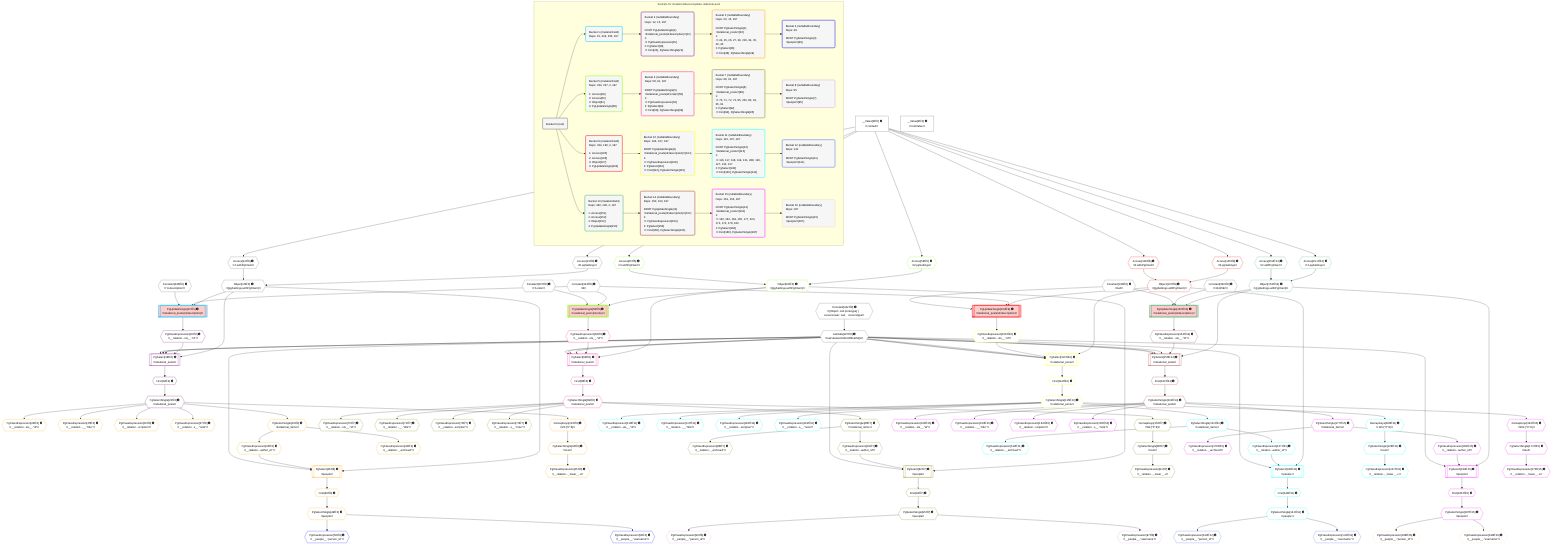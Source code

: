 %%{init: {'themeVariables': { 'fontSize': '12px'}}}%%
graph TD
    classDef path fill:#eee,stroke:#000,color:#000
    classDef plan fill:#fff,stroke-width:1px,color:#000
    classDef itemplan fill:#fff,stroke-width:2px,color:#000
    classDef unbatchedplan fill:#dff,stroke-width:1px,color:#000
    classDef sideeffectplan fill:#fcc,stroke-width:2px,color:#000
    classDef bucket fill:#f6f6f6,color:#000,stroke-width:2px,text-align:left


    %% plan dependencies
    Object15{{"Object[15∈0] ➊<br />ᐸ{pgSettings,withPgClient}ᐳ"}}:::plan
    Access13{{"Access[13∈0] ➊<br />ᐸ2.pgSettingsᐳ"}}:::plan
    Access14{{"Access[14∈0] ➊<br />ᐸ2.withPgClientᐳ"}}:::plan
    Access13 & Access14 --> Object15
    __Value2["__Value[2∈0] ➊<br />ᐸcontextᐳ"]:::plan
    __Value2 --> Access13
    __Value2 --> Access14
    Lambda197{{"Lambda[197∈0] ➊<br />ᐸcalculateLimitAndOffsetSQLᐳ"}}:::plan
    Constant342{{"Constant[342∈0] ➊<br />ᐸ[Object: null prototype] {   cursorLower: null,   cursorUppeᐳ"}}:::plan
    Constant342 --> Lambda197
    __Value4["__Value[4∈0] ➊<br />ᐸrootValueᐳ"]:::plan
    Constant190{{"Constant[190∈0] ➊<br />ᐸnullᐳ"}}:::plan
    Constant334{{"Constant[334∈0] ➊<br />ᐸ4ᐳ"}}:::plan
    Constant335{{"Constant[335∈0] ➊<br />ᐸ'A description'ᐳ"}}:::plan
    Constant337{{"Constant[337∈0] ➊<br />ᐸ'A note'ᐳ"}}:::plan
    Constant340{{"Constant[340∈0] ➊<br />ᐸ3141592ᐳ"}}:::plan
    PgUpdateSingle12[["PgUpdateSingle[12∈1] ➊<br />ᐸrelational_posts(id;description)ᐳ"]]:::sideeffectplan
    Object15 & Constant334 & Constant335 --> PgUpdateSingle12
    PgSelect18[["PgSelect[18∈2] ➊<br />ᐸrelational_postsᐳ"]]:::plan
    PgClassExpression16{{"PgClassExpression[16∈2] ➊<br />ᐸ__relation...sts__.”id”ᐳ"}}:::plan
    Object15 & PgClassExpression16 & Lambda197 & Lambda197 & Lambda197 --> PgSelect18
    PgUpdateSingle12 --> PgClassExpression16
    First22{{"First[22∈2] ➊"}}:::plan
    PgSelect18 --> First22
    PgSelectSingle23{{"PgSelectSingle[23∈2] ➊<br />ᐸrelational_postsᐳ"}}:::plan
    First22 --> PgSelectSingle23
    PgSelect46[["PgSelect[46∈3] ➊<br />ᐸpeopleᐳ"]]:::plan
    PgClassExpression45{{"PgClassExpression[45∈3] ➊<br />ᐸ__relation...author_id”ᐳ"}}:::plan
    Object15 & PgClassExpression45 & Lambda197 --> PgSelect46
    PgClassExpression24{{"PgClassExpression[24∈3] ➊<br />ᐸ__relation...sts__.”id”ᐳ"}}:::plan
    PgSelectSingle23 --> PgClassExpression24
    PgClassExpression25{{"PgClassExpression[25∈3] ➊<br />ᐸ__relation...__.”title”ᐳ"}}:::plan
    PgSelectSingle23 --> PgClassExpression25
    PgClassExpression26{{"PgClassExpression[26∈3] ➊<br />ᐸ__relation...scription”ᐳ"}}:::plan
    PgSelectSingle23 --> PgClassExpression26
    PgClassExpression27{{"PgClassExpression[27∈3] ➊<br />ᐸ__relation...s__.”note”ᐳ"}}:::plan
    PgSelectSingle23 --> PgClassExpression27
    PgSelectSingle34{{"PgSelectSingle[34∈3] ➊<br />ᐸtextᐳ"}}:::plan
    RemapKeys216{{"RemapKeys[216∈3] ➊<br />ᐸ23:{”0”:6}ᐳ"}}:::plan
    RemapKeys216 --> PgSelectSingle34
    PgClassExpression35{{"PgClassExpression[35∈3] ➊<br />ᐸ__relation..._lower__.vᐳ"}}:::plan
    PgSelectSingle34 --> PgClassExpression35
    PgSelectSingle39{{"PgSelectSingle[39∈3] ➊<br />ᐸrelational_itemsᐳ"}}:::plan
    PgSelectSingle23 --> PgSelectSingle39
    PgClassExpression40{{"PgClassExpression[40∈3] ➊<br />ᐸ__relation..._archived”ᐳ"}}:::plan
    PgSelectSingle39 --> PgClassExpression40
    PgSelectSingle39 --> PgClassExpression45
    First48{{"First[48∈3] ➊"}}:::plan
    PgSelect46 --> First48
    PgSelectSingle49{{"PgSelectSingle[49∈3] ➊<br />ᐸpeopleᐳ"}}:::plan
    First48 --> PgSelectSingle49
    PgSelectSingle23 --> RemapKeys216
    PgClassExpression50{{"PgClassExpression[50∈4] ➊<br />ᐸ__people__.”person_id”ᐳ"}}:::plan
    PgSelectSingle49 --> PgClassExpression50
    PgClassExpression51{{"PgClassExpression[51∈4] ➊<br />ᐸ__people__.”username”ᐳ"}}:::plan
    PgSelectSingle49 --> PgClassExpression51
    PgUpdateSingle58[["PgUpdateSingle[58∈5] ➊<br />ᐸrelational_posts(id;note)ᐳ"]]:::sideeffectplan
    Object61{{"Object[61∈5] ➊<br />ᐸ{pgSettings,withPgClient}ᐳ"}}:::plan
    Object61 & Constant334 & Constant337 --> PgUpdateSingle58
    Access59{{"Access[59∈5] ➊<br />ᐸ2.pgSettingsᐳ"}}:::plan
    Access60{{"Access[60∈5] ➊<br />ᐸ2.withPgClientᐳ"}}:::plan
    Access59 & Access60 --> Object61
    __Value2 --> Access59
    __Value2 --> Access60
    PgSelect64[["PgSelect[64∈6] ➊<br />ᐸrelational_postsᐳ"]]:::plan
    PgClassExpression62{{"PgClassExpression[62∈6] ➊<br />ᐸ__relation...sts__.”id”ᐳ"}}:::plan
    Object61 & PgClassExpression62 & Lambda197 & Lambda197 & Lambda197 --> PgSelect64
    PgUpdateSingle58 --> PgClassExpression62
    First68{{"First[68∈6] ➊"}}:::plan
    PgSelect64 --> First68
    PgSelectSingle69{{"PgSelectSingle[69∈6] ➊<br />ᐸrelational_postsᐳ"}}:::plan
    First68 --> PgSelectSingle69
    PgSelect92[["PgSelect[92∈7] ➊<br />ᐸpeopleᐳ"]]:::plan
    PgClassExpression91{{"PgClassExpression[91∈7] ➊<br />ᐸ__relation...author_id”ᐳ"}}:::plan
    Object61 & PgClassExpression91 & Lambda197 --> PgSelect92
    PgClassExpression70{{"PgClassExpression[70∈7] ➊<br />ᐸ__relation...sts__.”id”ᐳ"}}:::plan
    PgSelectSingle69 --> PgClassExpression70
    PgClassExpression71{{"PgClassExpression[71∈7] ➊<br />ᐸ__relation...__.”title”ᐳ"}}:::plan
    PgSelectSingle69 --> PgClassExpression71
    PgClassExpression72{{"PgClassExpression[72∈7] ➊<br />ᐸ__relation...scription”ᐳ"}}:::plan
    PgSelectSingle69 --> PgClassExpression72
    PgClassExpression73{{"PgClassExpression[73∈7] ➊<br />ᐸ__relation...s__.”note”ᐳ"}}:::plan
    PgSelectSingle69 --> PgClassExpression73
    PgSelectSingle80{{"PgSelectSingle[80∈7] ➊<br />ᐸtextᐳ"}}:::plan
    RemapKeys252{{"RemapKeys[252∈7] ➊<br />ᐸ69:{”0”:6}ᐳ"}}:::plan
    RemapKeys252 --> PgSelectSingle80
    PgClassExpression81{{"PgClassExpression[81∈7] ➊<br />ᐸ__relation..._lower__.vᐳ"}}:::plan
    PgSelectSingle80 --> PgClassExpression81
    PgSelectSingle85{{"PgSelectSingle[85∈7] ➊<br />ᐸrelational_itemsᐳ"}}:::plan
    PgSelectSingle69 --> PgSelectSingle85
    PgClassExpression86{{"PgClassExpression[86∈7] ➊<br />ᐸ__relation..._archived”ᐳ"}}:::plan
    PgSelectSingle85 --> PgClassExpression86
    PgSelectSingle85 --> PgClassExpression91
    First94{{"First[94∈7] ➊"}}:::plan
    PgSelect92 --> First94
    PgSelectSingle95{{"PgSelectSingle[95∈7] ➊<br />ᐸpeopleᐳ"}}:::plan
    First94 --> PgSelectSingle95
    PgSelectSingle69 --> RemapKeys252
    PgClassExpression96{{"PgClassExpression[96∈8] ➊<br />ᐸ__people__.”person_id”ᐳ"}}:::plan
    PgSelectSingle95 --> PgClassExpression96
    PgClassExpression97{{"PgClassExpression[97∈8] ➊<br />ᐸ__people__.”username”ᐳ"}}:::plan
    PgSelectSingle95 --> PgClassExpression97
    PgUpdateSingle104[["PgUpdateSingle[104∈9] ➊<br />ᐸrelational_posts(id;description)ᐳ"]]:::sideeffectplan
    Object107{{"Object[107∈9] ➊<br />ᐸ{pgSettings,withPgClient}ᐳ"}}:::plan
    Object107 & Constant334 & Constant190 --> PgUpdateSingle104
    Access105{{"Access[105∈9] ➊<br />ᐸ2.pgSettingsᐳ"}}:::plan
    Access106{{"Access[106∈9] ➊<br />ᐸ2.withPgClientᐳ"}}:::plan
    Access105 & Access106 --> Object107
    __Value2 --> Access105
    __Value2 --> Access106
    PgSelect110[["PgSelect[110∈10] ➊<br />ᐸrelational_postsᐳ"]]:::plan
    PgClassExpression108{{"PgClassExpression[108∈10] ➊<br />ᐸ__relation...sts__.”id”ᐳ"}}:::plan
    Object107 & PgClassExpression108 & Lambda197 & Lambda197 & Lambda197 --> PgSelect110
    PgUpdateSingle104 --> PgClassExpression108
    First114{{"First[114∈10] ➊"}}:::plan
    PgSelect110 --> First114
    PgSelectSingle115{{"PgSelectSingle[115∈10] ➊<br />ᐸrelational_postsᐳ"}}:::plan
    First114 --> PgSelectSingle115
    PgSelect138[["PgSelect[138∈11] ➊<br />ᐸpeopleᐳ"]]:::plan
    PgClassExpression137{{"PgClassExpression[137∈11] ➊<br />ᐸ__relation...author_id”ᐳ"}}:::plan
    Object107 & PgClassExpression137 & Lambda197 --> PgSelect138
    PgClassExpression116{{"PgClassExpression[116∈11] ➊<br />ᐸ__relation...sts__.”id”ᐳ"}}:::plan
    PgSelectSingle115 --> PgClassExpression116
    PgClassExpression117{{"PgClassExpression[117∈11] ➊<br />ᐸ__relation...__.”title”ᐳ"}}:::plan
    PgSelectSingle115 --> PgClassExpression117
    PgClassExpression118{{"PgClassExpression[118∈11] ➊<br />ᐸ__relation...scription”ᐳ"}}:::plan
    PgSelectSingle115 --> PgClassExpression118
    PgClassExpression119{{"PgClassExpression[119∈11] ➊<br />ᐸ__relation...s__.”note”ᐳ"}}:::plan
    PgSelectSingle115 --> PgClassExpression119
    PgSelectSingle126{{"PgSelectSingle[126∈11] ➊<br />ᐸtextᐳ"}}:::plan
    RemapKeys288{{"RemapKeys[288∈11] ➊<br />ᐸ115:{”0”:6}ᐳ"}}:::plan
    RemapKeys288 --> PgSelectSingle126
    PgClassExpression127{{"PgClassExpression[127∈11] ➊<br />ᐸ__relation..._lower__.vᐳ"}}:::plan
    PgSelectSingle126 --> PgClassExpression127
    PgSelectSingle131{{"PgSelectSingle[131∈11] ➊<br />ᐸrelational_itemsᐳ"}}:::plan
    PgSelectSingle115 --> PgSelectSingle131
    PgClassExpression132{{"PgClassExpression[132∈11] ➊<br />ᐸ__relation..._archived”ᐳ"}}:::plan
    PgSelectSingle131 --> PgClassExpression132
    PgSelectSingle131 --> PgClassExpression137
    First140{{"First[140∈11] ➊"}}:::plan
    PgSelect138 --> First140
    PgSelectSingle141{{"PgSelectSingle[141∈11] ➊<br />ᐸpeopleᐳ"}}:::plan
    First140 --> PgSelectSingle141
    PgSelectSingle115 --> RemapKeys288
    PgClassExpression142{{"PgClassExpression[142∈12] ➊<br />ᐸ__people__.”person_id”ᐳ"}}:::plan
    PgSelectSingle141 --> PgClassExpression142
    PgClassExpression143{{"PgClassExpression[143∈12] ➊<br />ᐸ__people__.”username”ᐳ"}}:::plan
    PgSelectSingle141 --> PgClassExpression143
    PgUpdateSingle150[["PgUpdateSingle[150∈13] ➊<br />ᐸrelational_posts(id;description)ᐳ"]]:::sideeffectplan
    Object153{{"Object[153∈13] ➊<br />ᐸ{pgSettings,withPgClient}ᐳ"}}:::plan
    Object153 & Constant340 & Constant190 --> PgUpdateSingle150
    Access151{{"Access[151∈13] ➊<br />ᐸ2.pgSettingsᐳ"}}:::plan
    Access152{{"Access[152∈13] ➊<br />ᐸ2.withPgClientᐳ"}}:::plan
    Access151 & Access152 --> Object153
    __Value2 --> Access151
    __Value2 --> Access152
    PgSelect156[["PgSelect[156∈14] ➊<br />ᐸrelational_postsᐳ"]]:::plan
    PgClassExpression154{{"PgClassExpression[154∈14] ➊<br />ᐸ__relation...sts__.”id”ᐳ"}}:::plan
    Object153 & PgClassExpression154 & Lambda197 & Lambda197 & Lambda197 --> PgSelect156
    PgUpdateSingle150 --> PgClassExpression154
    First160{{"First[160∈14] ➊"}}:::plan
    PgSelect156 --> First160
    PgSelectSingle161{{"PgSelectSingle[161∈14] ➊<br />ᐸrelational_postsᐳ"}}:::plan
    First160 --> PgSelectSingle161
    PgSelect184[["PgSelect[184∈15] ➊<br />ᐸpeopleᐳ"]]:::plan
    PgClassExpression183{{"PgClassExpression[183∈15] ➊<br />ᐸ__relation...author_id”ᐳ"}}:::plan
    Object153 & PgClassExpression183 & Lambda197 --> PgSelect184
    PgClassExpression162{{"PgClassExpression[162∈15] ➊<br />ᐸ__relation...sts__.”id”ᐳ"}}:::plan
    PgSelectSingle161 --> PgClassExpression162
    PgClassExpression163{{"PgClassExpression[163∈15] ➊<br />ᐸ__relation...__.”title”ᐳ"}}:::plan
    PgSelectSingle161 --> PgClassExpression163
    PgClassExpression164{{"PgClassExpression[164∈15] ➊<br />ᐸ__relation...scription”ᐳ"}}:::plan
    PgSelectSingle161 --> PgClassExpression164
    PgClassExpression165{{"PgClassExpression[165∈15] ➊<br />ᐸ__relation...s__.”note”ᐳ"}}:::plan
    PgSelectSingle161 --> PgClassExpression165
    PgSelectSingle172{{"PgSelectSingle[172∈15] ➊<br />ᐸtextᐳ"}}:::plan
    RemapKeys324{{"RemapKeys[324∈15] ➊<br />ᐸ161:{”0”:6}ᐳ"}}:::plan
    RemapKeys324 --> PgSelectSingle172
    PgClassExpression173{{"PgClassExpression[173∈15] ➊<br />ᐸ__relation..._lower__.vᐳ"}}:::plan
    PgSelectSingle172 --> PgClassExpression173
    PgSelectSingle177{{"PgSelectSingle[177∈15] ➊<br />ᐸrelational_itemsᐳ"}}:::plan
    PgSelectSingle161 --> PgSelectSingle177
    PgClassExpression178{{"PgClassExpression[178∈15] ➊<br />ᐸ__relation..._archived”ᐳ"}}:::plan
    PgSelectSingle177 --> PgClassExpression178
    PgSelectSingle177 --> PgClassExpression183
    First186{{"First[186∈15] ➊"}}:::plan
    PgSelect184 --> First186
    PgSelectSingle187{{"PgSelectSingle[187∈15] ➊<br />ᐸpeopleᐳ"}}:::plan
    First186 --> PgSelectSingle187
    PgSelectSingle161 --> RemapKeys324
    PgClassExpression188{{"PgClassExpression[188∈16] ➊<br />ᐸ__people__.”person_id”ᐳ"}}:::plan
    PgSelectSingle187 --> PgClassExpression188
    PgClassExpression189{{"PgClassExpression[189∈16] ➊<br />ᐸ__people__.”username”ᐳ"}}:::plan
    PgSelectSingle187 --> PgClassExpression189

    %% define steps

    subgraph "Buckets for mutations/basics/update-relational-post"
    Bucket0("Bucket 0 (root)"):::bucket
    classDef bucket0 stroke:#696969
    class Bucket0,__Value2,__Value4,Access13,Access14,Object15,Constant190,Lambda197,Constant334,Constant335,Constant337,Constant340,Constant342 bucket0
    Bucket1("Bucket 1 (mutationField)<br />Deps: 15, 334, 335, 197"):::bucket
    classDef bucket1 stroke:#00bfff
    class Bucket1,PgUpdateSingle12 bucket1
    Bucket2("Bucket 2 (nullableBoundary)<br />Deps: 12, 15, 197<br /><br />ROOT PgUpdateSingle{1}ᐸrelational_posts(id;description)ᐳ[12]<br />1: <br />ᐳ: PgClassExpression[16]<br />2: PgSelect[18]<br />ᐳ: First[22], PgSelectSingle[23]"):::bucket
    classDef bucket2 stroke:#7f007f
    class Bucket2,PgClassExpression16,PgSelect18,First22,PgSelectSingle23 bucket2
    Bucket3("Bucket 3 (nullableBoundary)<br />Deps: 23, 15, 197<br /><br />ROOT PgSelectSingle{2}ᐸrelational_postsᐳ[23]<br />1: <br />ᐳ: 24, 25, 26, 27, 39, 216, 34, 35, 40, 45<br />2: PgSelect[46]<br />ᐳ: First[48], PgSelectSingle[49]"):::bucket
    classDef bucket3 stroke:#ffa500
    class Bucket3,PgClassExpression24,PgClassExpression25,PgClassExpression26,PgClassExpression27,PgSelectSingle34,PgClassExpression35,PgSelectSingle39,PgClassExpression40,PgClassExpression45,PgSelect46,First48,PgSelectSingle49,RemapKeys216 bucket3
    Bucket4("Bucket 4 (nullableBoundary)<br />Deps: 49<br /><br />ROOT PgSelectSingle{3}ᐸpeopleᐳ[49]"):::bucket
    classDef bucket4 stroke:#0000ff
    class Bucket4,PgClassExpression50,PgClassExpression51 bucket4
    Bucket5("Bucket 5 (mutationField)<br />Deps: 334, 337, 2, 197<br /><br />1: Access[59]<br />2: Access[60]<br />3: Object[61]<br />4: PgUpdateSingle[58]"):::bucket
    classDef bucket5 stroke:#7fff00
    class Bucket5,PgUpdateSingle58,Access59,Access60,Object61 bucket5
    Bucket6("Bucket 6 (nullableBoundary)<br />Deps: 58, 61, 197<br /><br />ROOT PgUpdateSingle{5}ᐸrelational_posts(id;note)ᐳ[58]<br />1: <br />ᐳ: PgClassExpression[62]<br />2: PgSelect[64]<br />ᐳ: First[68], PgSelectSingle[69]"):::bucket
    classDef bucket6 stroke:#ff1493
    class Bucket6,PgClassExpression62,PgSelect64,First68,PgSelectSingle69 bucket6
    Bucket7("Bucket 7 (nullableBoundary)<br />Deps: 69, 61, 197<br /><br />ROOT PgSelectSingle{6}ᐸrelational_postsᐳ[69]<br />1: <br />ᐳ: 70, 71, 72, 73, 85, 252, 80, 81, 86, 91<br />2: PgSelect[92]<br />ᐳ: First[94], PgSelectSingle[95]"):::bucket
    classDef bucket7 stroke:#808000
    class Bucket7,PgClassExpression70,PgClassExpression71,PgClassExpression72,PgClassExpression73,PgSelectSingle80,PgClassExpression81,PgSelectSingle85,PgClassExpression86,PgClassExpression91,PgSelect92,First94,PgSelectSingle95,RemapKeys252 bucket7
    Bucket8("Bucket 8 (nullableBoundary)<br />Deps: 95<br /><br />ROOT PgSelectSingle{7}ᐸpeopleᐳ[95]"):::bucket
    classDef bucket8 stroke:#dda0dd
    class Bucket8,PgClassExpression96,PgClassExpression97 bucket8
    Bucket9("Bucket 9 (mutationField)<br />Deps: 334, 190, 2, 197<br /><br />1: Access[105]<br />2: Access[106]<br />3: Object[107]<br />4: PgUpdateSingle[104]"):::bucket
    classDef bucket9 stroke:#ff0000
    class Bucket9,PgUpdateSingle104,Access105,Access106,Object107 bucket9
    Bucket10("Bucket 10 (nullableBoundary)<br />Deps: 104, 107, 197<br /><br />ROOT PgUpdateSingle{9}ᐸrelational_posts(id;description)ᐳ[104]<br />1: <br />ᐳ: PgClassExpression[108]<br />2: PgSelect[110]<br />ᐳ: First[114], PgSelectSingle[115]"):::bucket
    classDef bucket10 stroke:#ffff00
    class Bucket10,PgClassExpression108,PgSelect110,First114,PgSelectSingle115 bucket10
    Bucket11("Bucket 11 (nullableBoundary)<br />Deps: 115, 107, 197<br /><br />ROOT PgSelectSingle{10}ᐸrelational_postsᐳ[115]<br />1: <br />ᐳ: 116, 117, 118, 119, 131, 288, 126, 127, 132, 137<br />2: PgSelect[138]<br />ᐳ: First[140], PgSelectSingle[141]"):::bucket
    classDef bucket11 stroke:#00ffff
    class Bucket11,PgClassExpression116,PgClassExpression117,PgClassExpression118,PgClassExpression119,PgSelectSingle126,PgClassExpression127,PgSelectSingle131,PgClassExpression132,PgClassExpression137,PgSelect138,First140,PgSelectSingle141,RemapKeys288 bucket11
    Bucket12("Bucket 12 (nullableBoundary)<br />Deps: 141<br /><br />ROOT PgSelectSingle{11}ᐸpeopleᐳ[141]"):::bucket
    classDef bucket12 stroke:#4169e1
    class Bucket12,PgClassExpression142,PgClassExpression143 bucket12
    Bucket13("Bucket 13 (mutationField)<br />Deps: 340, 190, 2, 197<br /><br />1: Access[151]<br />2: Access[152]<br />3: Object[153]<br />4: PgUpdateSingle[150]"):::bucket
    classDef bucket13 stroke:#3cb371
    class Bucket13,PgUpdateSingle150,Access151,Access152,Object153 bucket13
    Bucket14("Bucket 14 (nullableBoundary)<br />Deps: 150, 153, 197<br /><br />ROOT PgUpdateSingle{13}ᐸrelational_posts(id;description)ᐳ[150]<br />1: <br />ᐳ: PgClassExpression[154]<br />2: PgSelect[156]<br />ᐳ: First[160], PgSelectSingle[161]"):::bucket
    classDef bucket14 stroke:#a52a2a
    class Bucket14,PgClassExpression154,PgSelect156,First160,PgSelectSingle161 bucket14
    Bucket15("Bucket 15 (nullableBoundary)<br />Deps: 161, 153, 197<br /><br />ROOT PgSelectSingle{14}ᐸrelational_postsᐳ[161]<br />1: <br />ᐳ: 162, 163, 164, 165, 177, 324, 172, 173, 178, 183<br />2: PgSelect[184]<br />ᐳ: First[186], PgSelectSingle[187]"):::bucket
    classDef bucket15 stroke:#ff00ff
    class Bucket15,PgClassExpression162,PgClassExpression163,PgClassExpression164,PgClassExpression165,PgSelectSingle172,PgClassExpression173,PgSelectSingle177,PgClassExpression178,PgClassExpression183,PgSelect184,First186,PgSelectSingle187,RemapKeys324 bucket15
    Bucket16("Bucket 16 (nullableBoundary)<br />Deps: 187<br /><br />ROOT PgSelectSingle{15}ᐸpeopleᐳ[187]"):::bucket
    classDef bucket16 stroke:#f5deb3
    class Bucket16,PgClassExpression188,PgClassExpression189 bucket16
    Bucket0 --> Bucket1 & Bucket5 & Bucket9 & Bucket13
    Bucket1 --> Bucket2
    Bucket2 --> Bucket3
    Bucket3 --> Bucket4
    Bucket5 --> Bucket6
    Bucket6 --> Bucket7
    Bucket7 --> Bucket8
    Bucket9 --> Bucket10
    Bucket10 --> Bucket11
    Bucket11 --> Bucket12
    Bucket13 --> Bucket14
    Bucket14 --> Bucket15
    Bucket15 --> Bucket16
    end